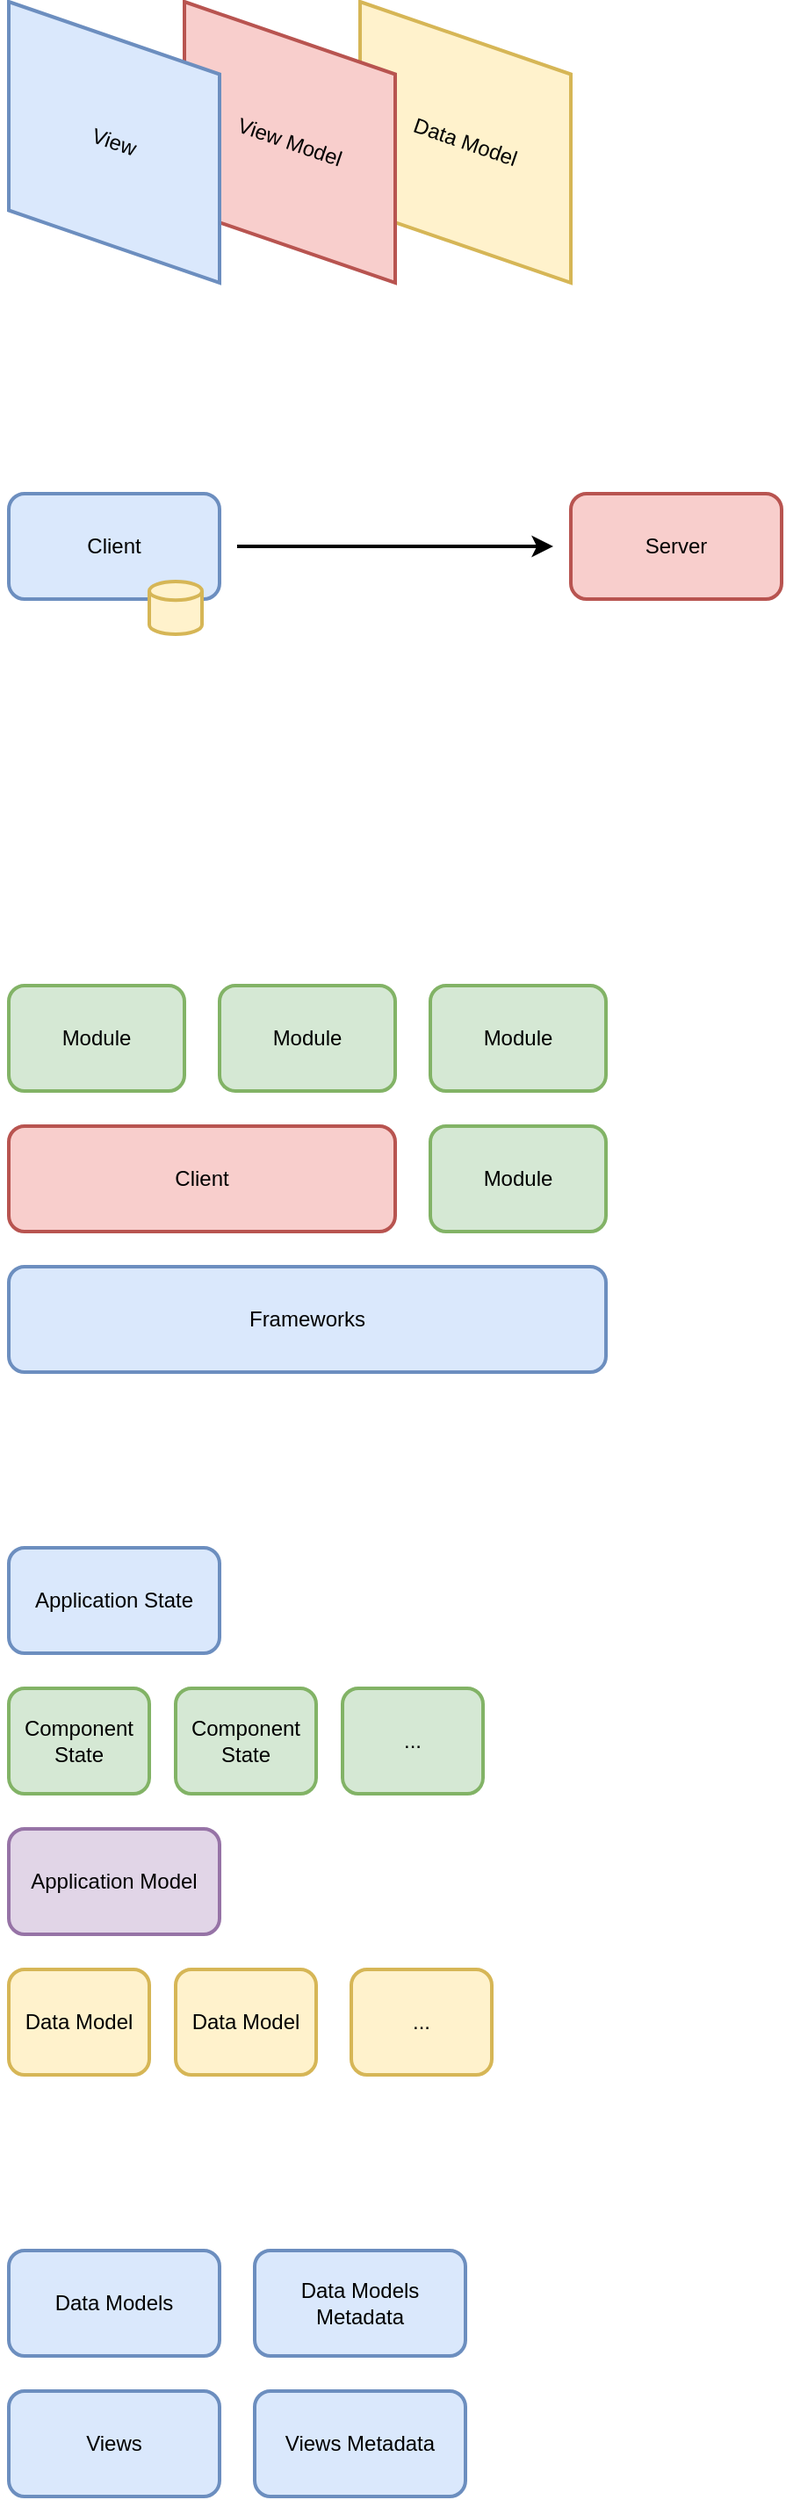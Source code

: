 <mxfile version="13.9.9" type="device"><diagram id="37Ybmm4Dmz9JesclV2Sd" name="Page-1"><mxGraphModel dx="948" dy="777" grid="1" gridSize="10" guides="1" tooltips="1" connect="1" arrows="1" fold="1" page="1" pageScale="2" pageWidth="827" pageHeight="1169" math="0" shadow="0"><root><mxCell id="0"/><mxCell id="1" parent="0"/><mxCell id="-D_nfTBE2GjVzK5mQawW-10" value="" style="shape=parallelogram;perimeter=parallelogramPerimeter;whiteSpace=wrap;html=1;fixedSize=1;rotation=90;fillColor=#fff2cc;strokeColor=#d6b656;size=41.25;horizontal=0;strokeWidth=2;" vertex="1" parent="1"><mxGeometry x="300" y="220" width="160" height="120" as="geometry"/></mxCell><mxCell id="-D_nfTBE2GjVzK5mQawW-11" value="Data Model" style="text;html=1;strokeColor=none;fillColor=none;align=center;verticalAlign=middle;whiteSpace=wrap;rounded=0;rotation=19;" vertex="1" parent="1"><mxGeometry x="315" y="270" width="130" height="20" as="geometry"/></mxCell><mxCell id="-D_nfTBE2GjVzK5mQawW-5" value="" style="shape=parallelogram;perimeter=parallelogramPerimeter;whiteSpace=wrap;html=1;fixedSize=1;rotation=90;fillColor=#f8cecc;strokeColor=#b85450;size=41.25;horizontal=0;strokeWidth=2;" vertex="1" parent="1"><mxGeometry x="200" y="220" width="160" height="120" as="geometry"/></mxCell><mxCell id="-D_nfTBE2GjVzK5mQawW-9" value="View Model" style="text;html=1;strokeColor=none;fillColor=none;align=center;verticalAlign=middle;whiteSpace=wrap;rounded=0;rotation=19;" vertex="1" parent="1"><mxGeometry x="215" y="270" width="130" height="20" as="geometry"/></mxCell><mxCell id="-D_nfTBE2GjVzK5mQawW-6" value="" style="shape=parallelogram;perimeter=parallelogramPerimeter;whiteSpace=wrap;html=1;fixedSize=1;rotation=90;fillColor=#dae8fc;strokeColor=#6c8ebf;size=41.25;horizontal=0;strokeWidth=2;" vertex="1" parent="1"><mxGeometry x="100" y="220" width="160" height="120" as="geometry"/></mxCell><mxCell id="-D_nfTBE2GjVzK5mQawW-8" value="View" style="text;html=1;strokeColor=none;fillColor=none;align=center;verticalAlign=middle;whiteSpace=wrap;rounded=0;rotation=19;" vertex="1" parent="1"><mxGeometry x="115" y="270" width="130" height="20" as="geometry"/></mxCell><mxCell id="-D_nfTBE2GjVzK5mQawW-12" value="Client" style="rounded=1;whiteSpace=wrap;html=1;fillColor=#dae8fc;strokeColor=#6c8ebf;strokeWidth=2;" vertex="1" parent="1"><mxGeometry x="120" y="480" width="120" height="60" as="geometry"/></mxCell><mxCell id="-D_nfTBE2GjVzK5mQawW-13" value="Server" style="rounded=1;whiteSpace=wrap;html=1;fillColor=#f8cecc;strokeColor=#b85450;strokeWidth=2;" vertex="1" parent="1"><mxGeometry x="440" y="480" width="120" height="60" as="geometry"/></mxCell><mxCell id="-D_nfTBE2GjVzK5mQawW-14" value="" style="shape=cylinder3;whiteSpace=wrap;html=1;boundedLbl=1;backgroundOutline=1;size=5.333;strokeWidth=2;fillColor=#fff2cc;strokeColor=#d6b656;" vertex="1" parent="1"><mxGeometry x="200" y="530" width="30" height="30" as="geometry"/></mxCell><mxCell id="-D_nfTBE2GjVzK5mQawW-15" value="" style="endArrow=classic;html=1;strokeWidth=2;" edge="1" parent="1"><mxGeometry width="50" height="50" relative="1" as="geometry"><mxPoint x="250" y="510" as="sourcePoint"/><mxPoint x="430" y="510" as="targetPoint"/></mxGeometry></mxCell><mxCell id="-D_nfTBE2GjVzK5mQawW-17" value="Client" style="rounded=1;whiteSpace=wrap;html=1;fillColor=#f8cecc;strokeColor=#b85450;strokeWidth=2;" vertex="1" parent="1"><mxGeometry x="120" y="840" width="220" height="60" as="geometry"/></mxCell><mxCell id="-D_nfTBE2GjVzK5mQawW-18" value="Frameworks" style="rounded=1;whiteSpace=wrap;html=1;fillColor=#dae8fc;strokeColor=#6c8ebf;strokeWidth=2;" vertex="1" parent="1"><mxGeometry x="120" y="920" width="340" height="60" as="geometry"/></mxCell><mxCell id="-D_nfTBE2GjVzK5mQawW-19" value="Module" style="rounded=1;whiteSpace=wrap;html=1;fillColor=#d5e8d4;strokeColor=#82b366;strokeWidth=2;" vertex="1" parent="1"><mxGeometry x="120" y="760" width="100" height="60" as="geometry"/></mxCell><mxCell id="-D_nfTBE2GjVzK5mQawW-20" value="Module" style="rounded=1;whiteSpace=wrap;html=1;fillColor=#d5e8d4;strokeColor=#82b366;strokeWidth=2;" vertex="1" parent="1"><mxGeometry x="240" y="760" width="100" height="60" as="geometry"/></mxCell><mxCell id="-D_nfTBE2GjVzK5mQawW-21" value="Module" style="rounded=1;whiteSpace=wrap;html=1;fillColor=#d5e8d4;strokeColor=#82b366;strokeWidth=2;" vertex="1" parent="1"><mxGeometry x="360" y="760" width="100" height="60" as="geometry"/></mxCell><mxCell id="-D_nfTBE2GjVzK5mQawW-22" value="Module" style="rounded=1;whiteSpace=wrap;html=1;fillColor=#d5e8d4;strokeColor=#82b366;strokeWidth=2;" vertex="1" parent="1"><mxGeometry x="360" y="840" width="100" height="60" as="geometry"/></mxCell><mxCell id="-D_nfTBE2GjVzK5mQawW-32" value="Application State" style="rounded=1;whiteSpace=wrap;html=1;fillColor=#dae8fc;strokeColor=#6c8ebf;strokeWidth=2;" vertex="1" parent="1"><mxGeometry x="120" y="1080" width="120" height="60" as="geometry"/></mxCell><mxCell id="-D_nfTBE2GjVzK5mQawW-33" value="..." style="rounded=1;whiteSpace=wrap;html=1;fillColor=#d5e8d4;strokeColor=#82b366;strokeWidth=2;" vertex="1" parent="1"><mxGeometry x="310" y="1160" width="80" height="60" as="geometry"/></mxCell><mxCell id="-D_nfTBE2GjVzK5mQawW-34" value="Application Model" style="rounded=1;whiteSpace=wrap;html=1;fillColor=#e1d5e7;strokeColor=#9673a6;strokeWidth=2;" vertex="1" parent="1"><mxGeometry x="120" y="1240" width="120" height="60" as="geometry"/></mxCell><mxCell id="-D_nfTBE2GjVzK5mQawW-35" value="Component State" style="rounded=1;whiteSpace=wrap;html=1;fillColor=#d5e8d4;strokeColor=#82b366;strokeWidth=2;" vertex="1" parent="1"><mxGeometry x="215" y="1160" width="80" height="60" as="geometry"/></mxCell><mxCell id="-D_nfTBE2GjVzK5mQawW-36" value="Component State" style="rounded=1;whiteSpace=wrap;html=1;fillColor=#d5e8d4;strokeColor=#82b366;strokeWidth=2;" vertex="1" parent="1"><mxGeometry x="120" y="1160" width="80" height="60" as="geometry"/></mxCell><mxCell id="-D_nfTBE2GjVzK5mQawW-39" value="Data Model" style="rounded=1;whiteSpace=wrap;html=1;fillColor=#fff2cc;strokeColor=#d6b656;strokeWidth=2;" vertex="1" parent="1"><mxGeometry x="120" y="1320" width="80" height="60" as="geometry"/></mxCell><mxCell id="-D_nfTBE2GjVzK5mQawW-40" value="Data Model" style="rounded=1;whiteSpace=wrap;html=1;fillColor=#fff2cc;strokeColor=#d6b656;strokeWidth=2;" vertex="1" parent="1"><mxGeometry x="215" y="1320" width="80" height="60" as="geometry"/></mxCell><mxCell id="-D_nfTBE2GjVzK5mQawW-41" value="..." style="rounded=1;whiteSpace=wrap;html=1;fillColor=#fff2cc;strokeColor=#d6b656;strokeWidth=2;" vertex="1" parent="1"><mxGeometry x="315" y="1320" width="80" height="60" as="geometry"/></mxCell><mxCell id="-D_nfTBE2GjVzK5mQawW-42" value="Data Models" style="rounded=1;whiteSpace=wrap;html=1;fillColor=#dae8fc;strokeColor=#6c8ebf;strokeWidth=2;" vertex="1" parent="1"><mxGeometry x="120" y="1480" width="120" height="60" as="geometry"/></mxCell><mxCell id="-D_nfTBE2GjVzK5mQawW-44" value="Data Models Metadata" style="rounded=1;whiteSpace=wrap;html=1;fillColor=#dae8fc;strokeColor=#6c8ebf;strokeWidth=2;" vertex="1" parent="1"><mxGeometry x="260" y="1480" width="120" height="60" as="geometry"/></mxCell><mxCell id="-D_nfTBE2GjVzK5mQawW-45" value="Views" style="rounded=1;whiteSpace=wrap;html=1;fillColor=#dae8fc;strokeColor=#6c8ebf;strokeWidth=2;" vertex="1" parent="1"><mxGeometry x="120" y="1560" width="120" height="60" as="geometry"/></mxCell><mxCell id="-D_nfTBE2GjVzK5mQawW-46" value="Views Metadata" style="rounded=1;whiteSpace=wrap;html=1;fillColor=#dae8fc;strokeColor=#6c8ebf;strokeWidth=2;" vertex="1" parent="1"><mxGeometry x="260" y="1560" width="120" height="60" as="geometry"/></mxCell></root></mxGraphModel></diagram></mxfile>